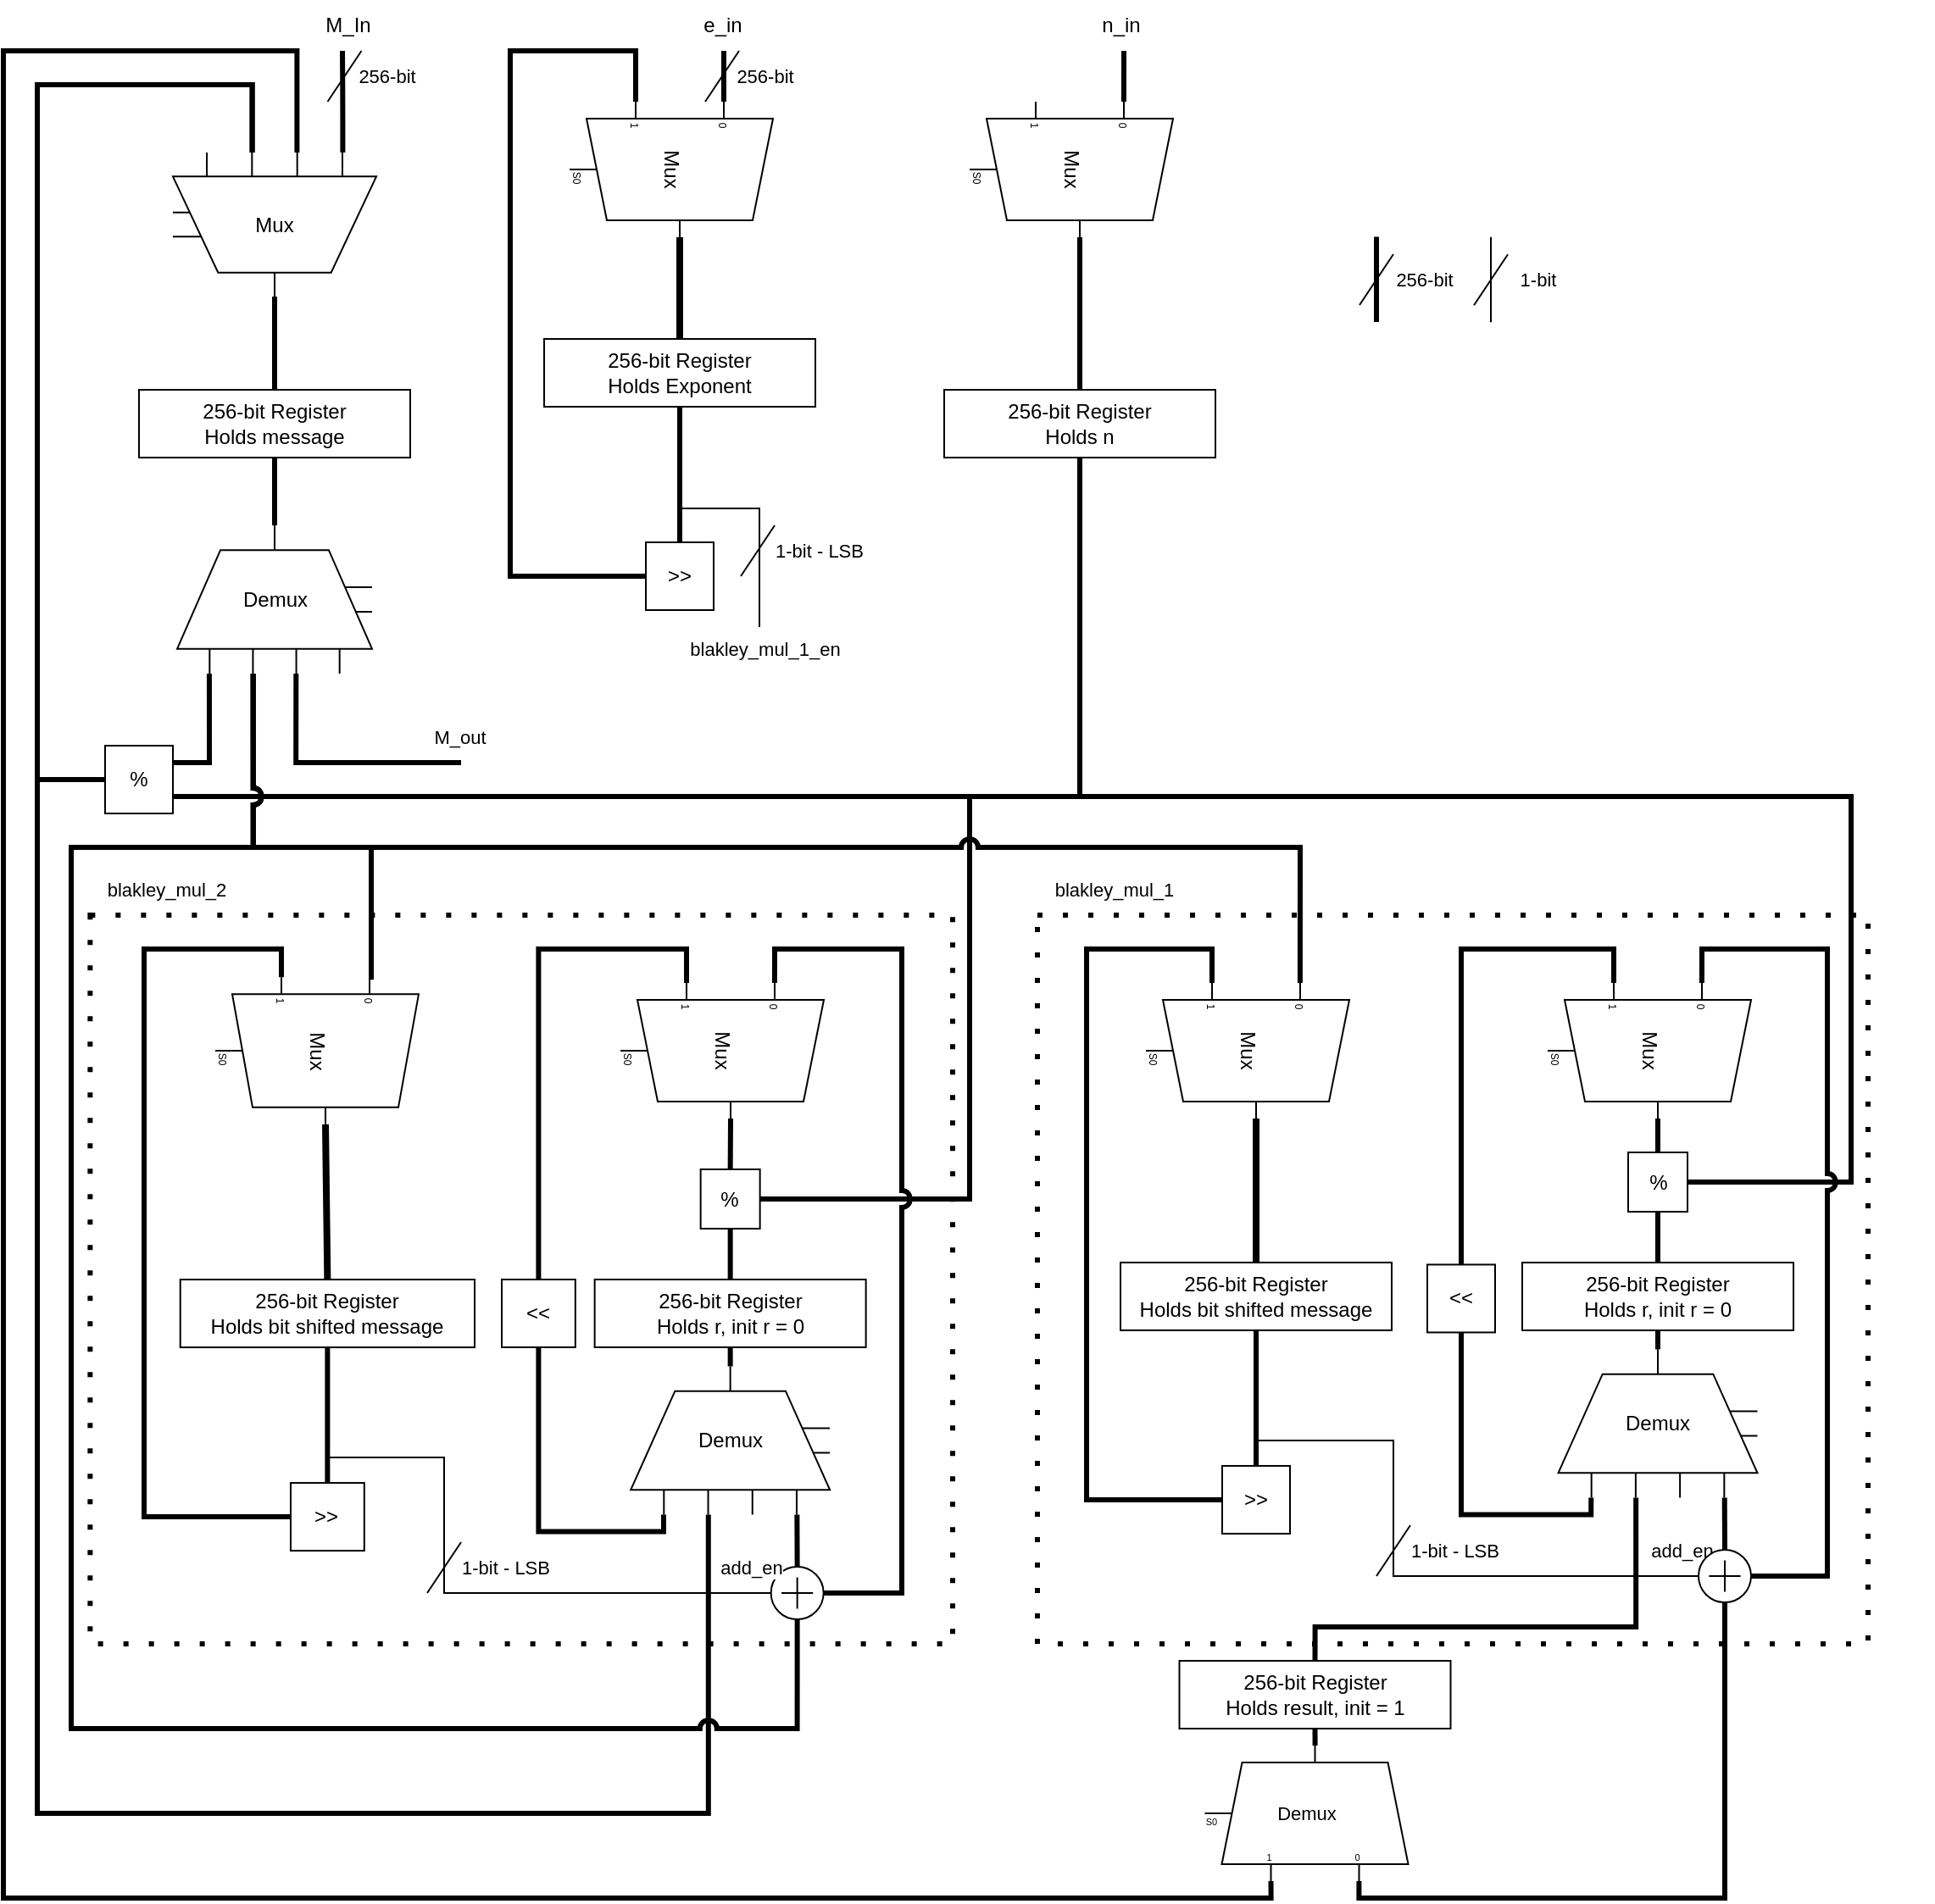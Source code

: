 <mxfile>
    <diagram id="-PTmoEmv_mqGnwa2bTHE" name="Page-1">
        <mxGraphModel dx="1233" dy="1693" grid="1" gridSize="10" guides="1" tooltips="1" connect="1" arrows="1" fold="1" page="1" pageScale="1" pageWidth="827" pageHeight="1169" background="none" math="0" shadow="0">
            <root>
                <mxCell id="0"/>
                <mxCell id="1" parent="0"/>
                <mxCell id="218" value="" style="group" parent="1" vertex="1" connectable="0">
                    <mxGeometry x="680" y="480" width="550" height="460" as="geometry"/>
                </mxCell>
                <mxCell id="211" value="" style="rounded=0;whiteSpace=wrap;html=1;fontFamily=Helvetica;fontSize=11;fontColor=default;labelBackgroundColor=default;fillColor=none;strokeWidth=3;dashed=1;dashPattern=1 4;" parent="218" vertex="1">
                    <mxGeometry x="50" y="30" width="490" height="430" as="geometry"/>
                </mxCell>
                <mxCell id="212" value="blakley_mul_1" style="text;html=1;align=center;verticalAlign=middle;resizable=0;points=[];autosize=1;strokeColor=none;fillColor=none;fontFamily=Helvetica;fontSize=11;fontColor=default;labelBackgroundColor=default;" parent="218" vertex="1">
                    <mxGeometry x="50" width="90" height="30" as="geometry"/>
                </mxCell>
                <mxCell id="220" style="edgeStyle=orthogonalEdgeStyle;shape=connector;rounded=0;html=1;exitX=0.5;exitY=1;exitDx=0;exitDy=0;entryX=0.5;entryY=0;entryDx=0;entryDy=0;strokeColor=default;align=center;verticalAlign=middle;fontFamily=Helvetica;fontSize=11;fontColor=default;labelBackgroundColor=default;endArrow=none;endFill=0;strokeWidth=3;curved=0;jumpStyle=arc;" edge="1" parent="218" source="222" target="225">
                    <mxGeometry relative="1" as="geometry"/>
                </mxCell>
                <mxCell id="222" value="256-bit Register&lt;div&gt;Holds bit shifted message&lt;/div&gt;" style="rounded=0;whiteSpace=wrap;html=1;" vertex="1" parent="218">
                    <mxGeometry x="99" y="234.98" width="160" height="40" as="geometry"/>
                </mxCell>
                <mxCell id="223" style="edgeStyle=none;html=1;exitX=1;exitY=0.5;exitDx=0;exitDy=-5;exitPerimeter=0;entryX=0.5;entryY=0;entryDx=0;entryDy=0;flowAnimation=0;endArrow=none;endFill=0;strokeWidth=4;" edge="1" parent="218" source="224" target="222">
                    <mxGeometry relative="1" as="geometry"/>
                </mxCell>
                <mxCell id="224" value="Mux" style="shadow=0;dashed=0;align=center;html=1;strokeWidth=1;shape=mxgraph.electrical.abstract.mux2;whiteSpace=wrap;rotation=90;direction=east;" vertex="1" parent="218">
                    <mxGeometry x="134" y="50.0" width="80" height="120" as="geometry"/>
                </mxCell>
                <mxCell id="225" value="&amp;gt;&amp;gt;" style="rounded=0;whiteSpace=wrap;html=1;" vertex="1" parent="218">
                    <mxGeometry x="159" y="354.98" width="40" height="40" as="geometry"/>
                </mxCell>
                <mxCell id="226" style="edgeStyle=orthogonalEdgeStyle;html=1;exitX=0;exitY=0.5;exitDx=0;exitDy=0;entryX=0;entryY=0.65;entryDx=0;entryDy=3;entryPerimeter=0;endArrow=none;endFill=0;rounded=0;curved=0;jumpStyle=arc;strokeWidth=3;" edge="1" parent="218" source="225" target="224">
                    <mxGeometry relative="1" as="geometry">
                        <Array as="points">
                            <mxPoint x="79" y="375"/>
                            <mxPoint x="79" y="50"/>
                            <mxPoint x="153" y="50"/>
                        </Array>
                    </mxGeometry>
                </mxCell>
                <mxCell id="190" value="&amp;lt;&amp;lt;" style="rounded=0;whiteSpace=wrap;html=1;" parent="218" vertex="1">
                    <mxGeometry x="280" y="236.22" width="40" height="40" as="geometry"/>
                </mxCell>
                <mxCell id="238" value="add_en" style="text;html=1;align=center;verticalAlign=middle;resizable=0;points=[];autosize=1;strokeColor=none;fillColor=none;fontFamily=Helvetica;fontSize=11;fontColor=default;labelBackgroundColor=default;" vertex="1" parent="218">
                    <mxGeometry x="400" y="390" width="60" height="30" as="geometry"/>
                </mxCell>
                <mxCell id="277" value="" style="endArrow=none;html=1;rounded=0;strokeColor=default;align=center;verticalAlign=middle;fontFamily=Helvetica;fontSize=11;fontColor=default;labelBackgroundColor=default;jumpStyle=none;" edge="1" parent="218">
                    <mxGeometry width="50" height="50" relative="1" as="geometry">
                        <mxPoint x="250" y="420" as="sourcePoint"/>
                        <mxPoint x="270" y="390" as="targetPoint"/>
                    </mxGeometry>
                </mxCell>
                <mxCell id="278" value="1-bit - LSB" style="text;html=1;align=center;verticalAlign=middle;resizable=0;points=[];autosize=1;strokeColor=none;fillColor=none;fontFamily=Helvetica;fontSize=11;fontColor=default;labelBackgroundColor=default;" vertex="1" parent="218">
                    <mxGeometry x="256.25" y="390" width="80" height="30" as="geometry"/>
                </mxCell>
                <mxCell id="213" value="" style="rounded=0;whiteSpace=wrap;html=1;fontFamily=Helvetica;fontSize=11;fontColor=default;labelBackgroundColor=default;fillColor=none;strokeWidth=3;dashed=1;dashPattern=1 4;" parent="1" vertex="1">
                    <mxGeometry x="171.18" y="510" width="508.82" height="430" as="geometry"/>
                </mxCell>
                <mxCell id="2" value="256-bit Register&lt;div&gt;Holds message&lt;/div&gt;" style="rounded=0;whiteSpace=wrap;html=1;" parent="1" vertex="1">
                    <mxGeometry x="200" y="200" width="160" height="40" as="geometry"/>
                </mxCell>
                <mxCell id="6" style="edgeStyle=none;html=1;exitX=1;exitY=0.5;exitDx=0;exitDy=0;exitPerimeter=0;entryX=0.5;entryY=0;entryDx=0;entryDy=0;flowAnimation=0;endArrow=none;endFill=0;strokeWidth=3;" parent="1" source="83" target="2" edge="1">
                    <mxGeometry relative="1" as="geometry">
                        <mxPoint x="280" y="140" as="sourcePoint"/>
                    </mxGeometry>
                </mxCell>
                <mxCell id="7" style="edgeStyle=orthogonalEdgeStyle;html=1;exitX=0;exitY=0.165;exitDx=0;exitDy=0;exitPerimeter=0;endArrow=none;endFill=0;strokeWidth=3;" parent="1" source="83" edge="1">
                    <mxGeometry relative="1" as="geometry">
                        <mxPoint x="320" as="targetPoint"/>
                        <mxPoint x="321" y="20" as="sourcePoint"/>
                        <Array as="points"/>
                    </mxGeometry>
                </mxCell>
                <mxCell id="8" value="M_In" style="text;html=1;align=center;verticalAlign=middle;resizable=0;points=[];autosize=1;strokeColor=none;fillColor=none;" parent="1" vertex="1">
                    <mxGeometry x="298.41" y="-30" width="50" height="30" as="geometry"/>
                </mxCell>
                <mxCell id="31" style="edgeStyle=orthogonalEdgeStyle;shape=connector;rounded=0;html=1;exitX=0.5;exitY=1;exitDx=0;exitDy=0;entryX=0.5;entryY=0;entryDx=0;entryDy=0;strokeColor=default;align=center;verticalAlign=middle;fontFamily=Helvetica;fontSize=11;fontColor=default;labelBackgroundColor=default;endArrow=none;endFill=0;strokeWidth=3;curved=0;jumpStyle=arc;" parent="1" source="10" target="27" edge="1">
                    <mxGeometry relative="1" as="geometry"/>
                </mxCell>
                <mxCell id="47" style="edgeStyle=orthogonalEdgeStyle;shape=connector;rounded=0;html=1;exitX=0.5;exitY=1;exitDx=0;exitDy=0;strokeColor=default;strokeWidth=1;align=center;verticalAlign=middle;fontFamily=Helvetica;fontSize=11;fontColor=default;labelBackgroundColor=default;endArrow=none;endFill=0;curved=0;" parent="1" source="10" edge="1">
                    <mxGeometry relative="1" as="geometry">
                        <mxPoint x="566" y="340" as="targetPoint"/>
                        <Array as="points">
                            <mxPoint x="519" y="270"/>
                            <mxPoint x="566" y="270"/>
                        </Array>
                    </mxGeometry>
                </mxCell>
                <mxCell id="10" value="256-bit Register&lt;div&gt;Holds Exponent&lt;/div&gt;" style="rounded=0;whiteSpace=wrap;html=1;" parent="1" vertex="1">
                    <mxGeometry x="439" y="170" width="160" height="40" as="geometry"/>
                </mxCell>
                <mxCell id="11" style="edgeStyle=none;html=1;exitX=1;exitY=0.5;exitDx=0;exitDy=-5;exitPerimeter=0;entryX=0.5;entryY=0;entryDx=0;entryDy=0;flowAnimation=0;endArrow=none;endFill=0;strokeWidth=4;" parent="1" source="13" target="10" edge="1">
                    <mxGeometry relative="1" as="geometry"/>
                </mxCell>
                <mxCell id="279" style="edgeStyle=orthogonalEdgeStyle;shape=connector;curved=0;rounded=0;jumpStyle=arc;html=1;exitX=0;exitY=0.217;exitDx=0;exitDy=3;exitPerimeter=0;strokeColor=default;strokeWidth=3;align=center;verticalAlign=middle;fontFamily=Helvetica;fontSize=11;fontColor=default;labelBackgroundColor=default;endArrow=none;endFill=0;" edge="1" parent="1" source="13">
                    <mxGeometry relative="1" as="geometry">
                        <mxPoint x="545" as="targetPoint"/>
                    </mxGeometry>
                </mxCell>
                <mxCell id="13" value="Mux" style="shadow=0;dashed=0;align=center;html=1;strokeWidth=1;shape=mxgraph.electrical.abstract.mux2;whiteSpace=wrap;rotation=90;direction=east;" parent="1" vertex="1">
                    <mxGeometry x="474" y="10" width="80" height="120" as="geometry"/>
                </mxCell>
                <mxCell id="94" style="edgeStyle=orthogonalEdgeStyle;shape=connector;curved=0;rounded=0;jumpStyle=arc;html=1;exitX=0.5;exitY=1;exitDx=0;exitDy=0;entryX=1;entryY=0.75;entryDx=0;entryDy=0;strokeColor=default;strokeWidth=3;align=center;verticalAlign=middle;fontFamily=Helvetica;fontSize=11;fontColor=default;labelBackgroundColor=default;endArrow=none;endFill=0;" parent="1" source="19" target="78" edge="1">
                    <mxGeometry relative="1" as="geometry">
                        <Array as="points">
                            <mxPoint x="755" y="440"/>
                        </Array>
                    </mxGeometry>
                </mxCell>
                <mxCell id="284" style="edgeStyle=orthogonalEdgeStyle;shape=connector;curved=0;rounded=0;jumpStyle=arc;html=1;exitX=0.5;exitY=1;exitDx=0;exitDy=0;entryX=1;entryY=0.5;entryDx=0;entryDy=0;strokeColor=default;strokeWidth=3;align=center;verticalAlign=middle;fontFamily=Helvetica;fontSize=11;fontColor=default;labelBackgroundColor=default;endArrow=none;endFill=0;" edge="1" parent="1" source="19" target="98">
                    <mxGeometry relative="1" as="geometry">
                        <Array as="points">
                            <mxPoint x="755" y="440"/>
                            <mxPoint x="690" y="440"/>
                            <mxPoint x="690" y="678"/>
                        </Array>
                    </mxGeometry>
                </mxCell>
                <mxCell id="285" style="edgeStyle=orthogonalEdgeStyle;shape=connector;curved=0;rounded=0;jumpStyle=arc;html=1;exitX=0.5;exitY=1;exitDx=0;exitDy=0;strokeColor=default;strokeWidth=3;align=center;verticalAlign=middle;fontFamily=Helvetica;fontSize=11;fontColor=default;labelBackgroundColor=default;endArrow=none;endFill=0;entryX=1;entryY=0.5;entryDx=0;entryDy=0;" edge="1" parent="1" source="19" target="193">
                    <mxGeometry relative="1" as="geometry">
                        <mxPoint x="1150" y="450" as="targetPoint"/>
                        <Array as="points">
                            <mxPoint x="755" y="440"/>
                            <mxPoint x="1210" y="440"/>
                            <mxPoint x="1210" y="668"/>
                        </Array>
                    </mxGeometry>
                </mxCell>
                <mxCell id="19" value="256-bit Register&lt;div&gt;Holds n&lt;/div&gt;" style="rounded=0;whiteSpace=wrap;html=1;" parent="1" vertex="1">
                    <mxGeometry x="675" y="200" width="160" height="40" as="geometry"/>
                </mxCell>
                <mxCell id="20" style="edgeStyle=none;html=1;exitX=1;exitY=0.5;exitDx=0;exitDy=-5;exitPerimeter=0;entryX=0.5;entryY=0;entryDx=0;entryDy=0;flowAnimation=0;strokeWidth=3;endArrow=none;endFill=0;" parent="1" source="22" target="19" edge="1">
                    <mxGeometry relative="1" as="geometry"/>
                </mxCell>
                <mxCell id="21" style="edgeStyle=none;html=1;exitX=0;exitY=0.217;exitDx=0;exitDy=3;exitPerimeter=0;endArrow=none;endFill=0;strokeWidth=3;" edge="1" parent="1" source="22">
                    <mxGeometry relative="1" as="geometry">
                        <mxPoint x="781" as="targetPoint"/>
                    </mxGeometry>
                </mxCell>
                <mxCell id="22" value="Mux" style="shadow=0;dashed=0;align=center;html=1;strokeWidth=1;shape=mxgraph.electrical.abstract.mux2;whiteSpace=wrap;rotation=90;direction=east;" parent="1" vertex="1">
                    <mxGeometry x="710" y="10" width="80" height="120" as="geometry"/>
                </mxCell>
                <mxCell id="24" value="n_in" style="text;html=1;align=center;verticalAlign=middle;resizable=0;points=[];autosize=1;strokeColor=none;fillColor=none;" parent="1" vertex="1">
                    <mxGeometry x="753.75" y="-30" width="50" height="30" as="geometry"/>
                </mxCell>
                <mxCell id="25" value="256-bit Register&lt;div&gt;Holds result, init = 1&lt;/div&gt;" style="rounded=0;whiteSpace=wrap;html=1;" parent="1" vertex="1">
                    <mxGeometry x="813.75" y="950" width="160" height="40" as="geometry"/>
                </mxCell>
                <mxCell id="27" value="&amp;gt;&amp;gt;" style="rounded=0;whiteSpace=wrap;html=1;" parent="1" vertex="1">
                    <mxGeometry x="499" y="290" width="40" height="40" as="geometry"/>
                </mxCell>
                <mxCell id="28" style="edgeStyle=orthogonalEdgeStyle;html=1;exitX=0;exitY=0.5;exitDx=0;exitDy=0;entryX=0;entryY=0.65;entryDx=0;entryDy=3;entryPerimeter=0;endArrow=none;endFill=0;rounded=0;curved=0;jumpStyle=arc;strokeWidth=3;" parent="1" source="27" target="13" edge="1">
                    <mxGeometry relative="1" as="geometry">
                        <Array as="points">
                            <mxPoint x="419" y="310"/>
                            <mxPoint x="419"/>
                            <mxPoint x="493"/>
                        </Array>
                    </mxGeometry>
                </mxCell>
                <mxCell id="41" value="" style="endArrow=none;html=1;rounded=0;strokeColor=default;align=center;verticalAlign=middle;fontFamily=Helvetica;fontSize=11;fontColor=default;labelBackgroundColor=default;jumpStyle=none;" parent="1" edge="1">
                    <mxGeometry width="50" height="50" relative="1" as="geometry">
                        <mxPoint x="311.25" y="30" as="sourcePoint"/>
                        <mxPoint x="331.25" as="targetPoint"/>
                    </mxGeometry>
                </mxCell>
                <mxCell id="42" value="256-bit" style="text;html=1;align=center;verticalAlign=middle;resizable=0;points=[];autosize=1;strokeColor=none;fillColor=none;fontFamily=Helvetica;fontSize=11;fontColor=default;labelBackgroundColor=default;" parent="1" vertex="1">
                    <mxGeometry x="316.25" width="60" height="30" as="geometry"/>
                </mxCell>
                <mxCell id="49" value="" style="endArrow=none;html=1;rounded=0;strokeColor=default;align=center;verticalAlign=middle;fontFamily=Helvetica;fontSize=11;fontColor=default;labelBackgroundColor=default;jumpStyle=none;" parent="1" edge="1">
                    <mxGeometry width="50" height="50" relative="1" as="geometry">
                        <mxPoint x="555" y="310" as="sourcePoint"/>
                        <mxPoint x="575" y="280" as="targetPoint"/>
                    </mxGeometry>
                </mxCell>
                <mxCell id="50" value="1-bit - LSB" style="text;html=1;align=center;verticalAlign=middle;resizable=0;points=[];autosize=1;strokeColor=none;fillColor=none;fontFamily=Helvetica;fontSize=11;fontColor=default;labelBackgroundColor=default;" parent="1" vertex="1">
                    <mxGeometry x="561.25" y="280" width="80" height="30" as="geometry"/>
                </mxCell>
                <mxCell id="57" style="edgeStyle=orthogonalEdgeStyle;shape=connector;curved=0;rounded=0;html=1;strokeColor=default;strokeWidth=3;align=center;verticalAlign=middle;fontFamily=Helvetica;fontSize=11;fontColor=default;labelBackgroundColor=default;endArrow=none;endFill=0;exitX=1;exitY=0.217;exitDx=0;exitDy=3;exitPerimeter=0;entryX=0.5;entryY=1;entryDx=0;entryDy=0;entryPerimeter=0;" parent="1" source="155" target="198" edge="1">
                    <mxGeometry relative="1" as="geometry">
                        <mxPoint x="680" y="850" as="sourcePoint"/>
                        <Array as="points">
                            <mxPoint x="920" y="1090"/>
                            <mxPoint x="1136" y="1090"/>
                        </Array>
                        <mxPoint x="830" y="520" as="targetPoint"/>
                    </mxGeometry>
                </mxCell>
                <mxCell id="58" style="edgeStyle=orthogonalEdgeStyle;shape=connector;curved=0;rounded=0;html=1;strokeColor=default;strokeWidth=3;align=center;verticalAlign=middle;fontFamily=Helvetica;fontSize=11;fontColor=default;labelBackgroundColor=default;endArrow=none;endFill=0;entryX=0;entryY=0.39;entryDx=0;entryDy=0;entryPerimeter=0;exitX=1;exitY=0.65;exitDx=0;exitDy=3;exitPerimeter=0;" parent="1" source="155" target="83" edge="1">
                    <mxGeometry relative="1" as="geometry">
                        <mxPoint x="100" as="targetPoint"/>
                        <Array as="points">
                            <mxPoint x="868" y="1090"/>
                            <mxPoint x="120" y="1090"/>
                            <mxPoint x="120"/>
                            <mxPoint x="293"/>
                        </Array>
                        <mxPoint x="560" y="880" as="sourcePoint"/>
                    </mxGeometry>
                </mxCell>
                <mxCell id="56" style="edgeStyle=orthogonalEdgeStyle;shape=connector;curved=0;rounded=0;html=1;exitX=0.5;exitY=1;exitDx=0;exitDy=0;strokeColor=default;strokeWidth=3;align=center;verticalAlign=middle;fontFamily=Helvetica;fontSize=11;fontColor=default;labelBackgroundColor=default;endArrow=none;endFill=0;entryX=0;entryY=0.458;entryDx=0;entryDy=0;entryPerimeter=0;" parent="1" source="25" target="155" edge="1">
                    <mxGeometry relative="1" as="geometry">
                        <mxPoint x="877.75" y="780" as="targetPoint"/>
                    </mxGeometry>
                </mxCell>
                <mxCell id="73" value="256-bit Register&lt;div&gt;Holds r, init r = 0&lt;/div&gt;" style="rounded=0;whiteSpace=wrap;html=1;" parent="1" vertex="1">
                    <mxGeometry x="468.82" y="725" width="160" height="40" as="geometry"/>
                </mxCell>
                <mxCell id="78" value="&lt;font style=&quot;font-size: 12px;&quot;&gt;%&lt;/font&gt;" style="rounded=0;whiteSpace=wrap;html=1;fontFamily=Helvetica;fontSize=11;fontColor=default;labelBackgroundColor=default;fillStyle=auto;" parent="1" vertex="1">
                    <mxGeometry x="180" y="410" width="40" height="40" as="geometry"/>
                </mxCell>
                <mxCell id="97" style="edgeStyle=orthogonalEdgeStyle;shape=connector;curved=0;rounded=0;jumpStyle=arc;html=1;exitX=0;exitY=0.5;exitDx=0;exitDy=0;entryX=0;entryY=0.61;entryDx=0;entryDy=0;entryPerimeter=0;strokeColor=default;strokeWidth=3;align=center;verticalAlign=middle;fontFamily=Helvetica;fontSize=11;fontColor=default;labelBackgroundColor=default;endArrow=none;endFill=0;" parent="1" source="78" edge="1">
                    <mxGeometry relative="1" as="geometry">
                        <Array as="points">
                            <mxPoint x="250" y="380"/>
                            <mxPoint x="250" y="250"/>
                            <mxPoint x="160" y="250"/>
                            <mxPoint x="160" y="10"/>
                            <mxPoint x="267" y="10"/>
                        </Array>
                    </mxGeometry>
                </mxCell>
                <mxCell id="104" style="edgeStyle=none;html=1;exitX=0.5;exitY=1;exitDx=0;exitDy=0;entryX=0.5;entryY=0;entryDx=0;entryDy=0;strokeWidth=3;endArrow=none;endFill=0;" parent="1" source="98" target="73" edge="1">
                    <mxGeometry relative="1" as="geometry"/>
                </mxCell>
                <mxCell id="98" value="%" style="whiteSpace=wrap;html=1;aspect=fixed;" parent="1" vertex="1">
                    <mxGeometry x="531.32" y="660" width="35" height="35" as="geometry"/>
                </mxCell>
                <mxCell id="103" style="edgeStyle=none;html=1;exitX=1;exitY=0.5;exitDx=0;exitDy=-5;exitPerimeter=0;entryX=0.5;entryY=0;entryDx=0;entryDy=0;strokeWidth=3;endArrow=none;endFill=0;" parent="1" source="102" target="98" edge="1">
                    <mxGeometry relative="1" as="geometry"/>
                </mxCell>
                <mxCell id="102" value="Mux" style="shadow=0;dashed=0;align=center;html=1;strokeWidth=1;shape=mxgraph.electrical.abstract.mux2;whiteSpace=wrap;rotation=90;direction=east;" parent="1" vertex="1">
                    <mxGeometry x="504" y="530" width="80" height="120" as="geometry"/>
                </mxCell>
                <mxCell id="83" value="Mux" style="shape=stencil(rVbbjoIwEP2avhraAdRHw+6+7UdUrGsjtATqZf9+K4XEojZl3ISXORPOOcwtECi6A28EYQnvGlEaAh+EsTNvJd9WFmY2c3DgOnGh4rVwyPfpauOUwIa6VGdafRQXuTPDO1IdRCuNy14clvc88EmSjQVvDxSlVsqqS606L3OXt9xcKuMZkGoQbqxKLYxoHT44vXrR7xAtaJ45hLCveWoMoQZrpBggxHKKFEsRYivA1VGfTIQanajhtCxsZ7KKGpNFSjNPFFfMQTJqVhbZKkoSCou8WhIotrw8/rT6pHZPjTb8to8PiTFd67O4q/ukzaEajAyVVHcMmc/wDxRLBMXkO9ZRFGWlOxFoucUfitmjLzoAxV63ItCavawqdzUDqrP6x/yBWrHw5jwv3oQkrni+j0kLU4SLHEPhu5jMEcIExVCETGTvm4ijCJkIn+4oE3EUIRP0fRNxFL4J8Id7ucRsCMzZkOeHY8y93P/+tYcD0qPur60H/gA=);whiteSpace=wrap;html=1;direction=south;" parent="1" vertex="1">
                    <mxGeometry x="220" y="60" width="120" height="85" as="geometry"/>
                </mxCell>
                <mxCell id="112" style="edgeStyle=orthogonalEdgeStyle;shape=connector;curved=0;rounded=0;jumpStyle=arc;html=1;exitX=0;exitY=0.165;exitDx=0;exitDy=0;exitPerimeter=0;strokeColor=default;strokeWidth=3;align=center;verticalAlign=middle;fontFamily=Helvetica;fontSize=11;fontColor=default;labelBackgroundColor=default;endArrow=none;endFill=0;entryX=1;entryY=0.25;entryDx=0;entryDy=0;" parent="1" source="158" target="78" edge="1">
                    <mxGeometry relative="1" as="geometry">
                        <mxPoint x="254.0" y="360" as="sourcePoint"/>
                        <mxPoint x="300" y="430" as="targetPoint"/>
                    </mxGeometry>
                </mxCell>
                <mxCell id="111" style="edgeStyle=orthogonalEdgeStyle;shape=connector;curved=0;rounded=0;jumpStyle=arc;html=1;exitX=0.5;exitY=1;exitDx=0;exitDy=0;entryX=0;entryY=0.458;entryDx=0;entryDy=0;entryPerimeter=0;strokeColor=default;strokeWidth=3;align=center;verticalAlign=middle;fontFamily=Helvetica;fontSize=11;fontColor=default;labelBackgroundColor=default;endArrow=none;endFill=0;" parent="1" source="2" edge="1">
                    <mxGeometry relative="1" as="geometry">
                        <mxPoint x="280" y="280" as="targetPoint"/>
                    </mxGeometry>
                </mxCell>
                <mxCell id="141" style="edgeStyle=orthogonalEdgeStyle;shape=connector;curved=0;rounded=0;jumpStyle=arc;html=1;strokeColor=default;strokeWidth=3;align=center;verticalAlign=middle;fontFamily=Helvetica;fontSize=11;fontColor=default;labelBackgroundColor=default;endArrow=none;endFill=0;entryX=0;entryY=0.61;entryDx=0;entryDy=0;entryPerimeter=0;exitX=0;exitY=0.39;exitDx=0;exitDy=0;exitPerimeter=0;" parent="1" source="157" target="83" edge="1">
                    <mxGeometry relative="1" as="geometry">
                        <mxPoint x="260" y="20" as="targetPoint"/>
                        <Array as="points">
                            <mxPoint x="536" y="1040"/>
                            <mxPoint x="140" y="1040"/>
                            <mxPoint x="140" y="20"/>
                            <mxPoint x="267" y="20"/>
                        </Array>
                        <mxPoint x="160" y="810" as="sourcePoint"/>
                    </mxGeometry>
                </mxCell>
                <mxCell id="99" style="edgeStyle=orthogonalEdgeStyle;shape=connector;curved=0;rounded=0;jumpStyle=arc;html=1;exitX=0;exitY=0.5;exitDx=0;exitDy=0;entryX=0;entryY=0.61;entryDx=0;entryDy=0;entryPerimeter=0;strokeColor=default;strokeWidth=3;align=center;verticalAlign=middle;fontFamily=Helvetica;fontSize=11;fontColor=default;labelBackgroundColor=default;endArrow=none;endFill=0;" parent="1" source="78" target="83" edge="1">
                    <mxGeometry relative="1" as="geometry">
                        <Array as="points">
                            <mxPoint x="140" y="430"/>
                            <mxPoint x="140" y="20"/>
                            <mxPoint x="267" y="20"/>
                        </Array>
                    </mxGeometry>
                </mxCell>
                <mxCell id="144" style="edgeStyle=none;html=1;exitX=0.5;exitY=1;exitDx=0;exitDy=0;endArrow=none;endFill=0;strokeWidth=3;entryX=1;entryY=0.5;entryDx=0;entryDy=0;entryPerimeter=0;" parent="1" source="73" target="157" edge="1">
                    <mxGeometry relative="1" as="geometry">
                        <mxPoint x="558.82" y="770" as="targetPoint"/>
                    </mxGeometry>
                </mxCell>
                <mxCell id="165" style="edgeStyle=orthogonalEdgeStyle;shape=connector;curved=0;rounded=0;jumpStyle=arc;html=1;exitX=0.5;exitY=1;exitDx=0;exitDy=0;exitPerimeter=0;strokeColor=default;strokeWidth=3;align=center;verticalAlign=middle;fontFamily=Helvetica;fontSize=11;fontColor=default;labelBackgroundColor=default;endArrow=none;endFill=0;" parent="1" edge="1">
                    <mxGeometry relative="1" as="geometry">
                        <mxPoint x="708.82" y="540" as="targetPoint"/>
                        <mxPoint x="708.82" y="540" as="sourcePoint"/>
                    </mxGeometry>
                </mxCell>
                <mxCell id="148" value="" style="verticalLabelPosition=bottom;shadow=0;dashed=0;align=center;html=1;verticalAlign=top;shape=mxgraph.electrical.abstract.summation_point;" parent="1" vertex="1">
                    <mxGeometry x="572.82" y="894.5" width="31" height="31" as="geometry"/>
                </mxCell>
                <mxCell id="152" style="edgeStyle=orthogonalEdgeStyle;html=1;exitX=1;exitY=0.5;exitDx=0;exitDy=0;exitPerimeter=0;entryX=0;entryY=0.217;entryDx=0;entryDy=3;entryPerimeter=0;endArrow=none;endFill=0;strokeWidth=3;rounded=0;jumpStyle=arc;" parent="1" source="148" target="102" edge="1">
                    <mxGeometry relative="1" as="geometry">
                        <Array as="points">
                            <mxPoint x="650" y="910"/>
                            <mxPoint x="650" y="530"/>
                            <mxPoint x="575" y="530"/>
                        </Array>
                    </mxGeometry>
                </mxCell>
                <mxCell id="155" value="Demux" style="shadow=0;dashed=0;align=center;html=1;strokeWidth=1;shape=mxgraph.electrical.abstract.mux2;operation=demux;whiteSpace=wrap;fontFamily=Helvetica;fontSize=11;fontColor=default;labelBackgroundColor=default;direction=south;" parent="1" vertex="1">
                    <mxGeometry x="828.75" y="1000" width="120" height="80" as="geometry"/>
                </mxCell>
                <mxCell id="269" style="edgeStyle=orthogonalEdgeStyle;shape=connector;curved=0;rounded=0;jumpStyle=arc;html=1;exitX=0;exitY=0.165;exitDx=0;exitDy=0;exitPerimeter=0;entryX=0.5;entryY=1;entryDx=0;entryDy=0;strokeColor=default;strokeWidth=3;align=center;verticalAlign=middle;fontFamily=Helvetica;fontSize=11;fontColor=default;labelBackgroundColor=default;endArrow=none;endFill=0;" edge="1" parent="1" source="157" target="82">
                    <mxGeometry relative="1" as="geometry"/>
                </mxCell>
                <mxCell id="157" value="Demux" style="shape=stencil(rVbbjoIwEP2avhraAdRHw+6+7UdUrGsjtATqZf9+K4XEojZl3ISXORPOOcwtECi6A28EYQnvGlEaAh+EsTNvJd9WFmY2c3DgOnGh4rVwyPfpauOUwIa6VGdafRQXuTPDO1IdRCuNy14clvc88EmSjQVvDxSlVsqqS606L3OXt9xcKuMZkGoQbqxKLYxoHT44vXrR7xAtaJ45hLCveWoMoQZrpBggxHKKFEsRYivA1VGfTIQanajhtCxsZ7KKGpNFSjNPFFfMQTJqVhbZKkoSCou8WhIotrw8/rT6pHZPjTb8to8PiTFd67O4q/ukzaEajAyVVHcMmc/wDxRLBMXkO9ZRFGWlOxFoucUfitmjLzoAxV63ItCavawqdzUDqrP6x/yBWrHw5jwv3oQkrni+j0kLU4SLHEPhu5jMEcIExVCETGTvm4ijCJkIn+4oE3EUIRP0fRNxFL4J8Id7ucRsCMzZkOeHY8y93P/+tYcD0qPur60H/gA=);whiteSpace=wrap;html=1;direction=north;" parent="1" vertex="1">
                    <mxGeometry x="490.07" y="776.25" width="117.5" height="87.5" as="geometry"/>
                </mxCell>
                <mxCell id="161" style="edgeStyle=orthogonalEdgeStyle;shape=connector;curved=0;rounded=0;jumpStyle=arc;html=1;exitX=0;exitY=0.61;exitDx=0;exitDy=0;exitPerimeter=0;strokeColor=default;strokeWidth=3;align=center;verticalAlign=middle;fontFamily=Helvetica;fontSize=11;fontColor=default;labelBackgroundColor=default;endArrow=none;endFill=0;" parent="1" source="158" edge="1">
                    <mxGeometry relative="1" as="geometry">
                        <mxPoint x="390" y="420" as="targetPoint"/>
                        <Array as="points">
                            <mxPoint x="293" y="420"/>
                        </Array>
                    </mxGeometry>
                </mxCell>
                <mxCell id="158" value="Demux" style="shape=stencil(rVbbjoIwEP2avhraAdRHw+6+7UdUrGsjtATqZf9+K4XEojZl3ISXORPOOcwtECi6A28EYQnvGlEaAh+EsTNvJd9WFmY2c3DgOnGh4rVwyPfpauOUwIa6VGdafRQXuTPDO1IdRCuNy14clvc88EmSjQVvDxSlVsqqS606L3OXt9xcKuMZkGoQbqxKLYxoHT44vXrR7xAtaJ45hLCveWoMoQZrpBggxHKKFEsRYivA1VGfTIQanajhtCxsZ7KKGpNFSjNPFFfMQTJqVhbZKkoSCou8WhIotrw8/rT6pHZPjTb8to8PiTFd67O4q/ukzaEajAyVVHcMmc/wDxRLBMXkO9ZRFGWlOxFoucUfitmjLzoAxV63ItCavawqdzUDqrP6x/yBWrHw5jwv3oQkrni+j0kLU4SLHEPhu5jMEcIExVCETGTvm4ijCJkIn+4oE3EUIRP0fRNxFL4J8Id7ucRsCMzZkOeHY8y93P/+tYcD0qPur60H/gA=);whiteSpace=wrap;html=1;direction=north;" parent="1" vertex="1">
                    <mxGeometry x="222.5" y="280" width="115" height="87.5" as="geometry"/>
                </mxCell>
                <mxCell id="160" style="edgeStyle=none;html=1;exitX=0;exitY=0.835;exitDx=0;exitDy=0;exitPerimeter=0;entryX=0.5;entryY=0;entryDx=0;entryDy=0;entryPerimeter=0;rounded=0;curved=0;endArrow=none;endFill=0;strokeWidth=3;" parent="1" source="157" target="148" edge="1">
                    <mxGeometry relative="1" as="geometry"/>
                </mxCell>
                <mxCell id="198" value="" style="verticalLabelPosition=bottom;shadow=0;dashed=0;align=center;html=1;verticalAlign=top;shape=mxgraph.electrical.abstract.summation_point;" parent="1" vertex="1">
                    <mxGeometry x="1120" y="884.5" width="31" height="31" as="geometry"/>
                </mxCell>
                <mxCell id="162" value="M_out" style="text;html=1;align=center;verticalAlign=middle;resizable=0;points=[];autosize=1;strokeColor=none;fillColor=none;fontFamily=Helvetica;fontSize=11;fontColor=default;labelBackgroundColor=default;" parent="1" vertex="1">
                    <mxGeometry x="364" y="390" width="50" height="30" as="geometry"/>
                </mxCell>
                <mxCell id="189" value="256-bit Register&lt;div&gt;Holds r, init r = 0&lt;/div&gt;" style="rounded=0;whiteSpace=wrap;html=1;" parent="1" vertex="1">
                    <mxGeometry x="1016" y="715" width="160" height="40" as="geometry"/>
                </mxCell>
                <mxCell id="192" style="edgeStyle=none;html=1;exitX=0.5;exitY=1;exitDx=0;exitDy=0;entryX=0.5;entryY=0;entryDx=0;entryDy=0;strokeWidth=3;endArrow=none;endFill=0;" parent="1" source="193" target="189" edge="1">
                    <mxGeometry relative="1" as="geometry"/>
                </mxCell>
                <mxCell id="193" value="%" style="whiteSpace=wrap;html=1;aspect=fixed;" parent="1" vertex="1">
                    <mxGeometry x="1078.5" y="650" width="35" height="35" as="geometry"/>
                </mxCell>
                <mxCell id="194" style="edgeStyle=none;html=1;exitX=1;exitY=0.5;exitDx=0;exitDy=-5;exitPerimeter=0;entryX=0.5;entryY=0;entryDx=0;entryDy=0;strokeWidth=3;endArrow=none;endFill=0;" parent="1" source="195" target="193" edge="1">
                    <mxGeometry relative="1" as="geometry"/>
                </mxCell>
                <mxCell id="195" value="Mux" style="shadow=0;dashed=0;align=center;html=1;strokeWidth=1;shape=mxgraph.electrical.abstract.mux2;whiteSpace=wrap;rotation=90;direction=east;" parent="1" vertex="1">
                    <mxGeometry x="1051" y="530" width="80" height="120" as="geometry"/>
                </mxCell>
                <mxCell id="196" style="edgeStyle=none;html=1;exitX=0.5;exitY=1;exitDx=0;exitDy=0;endArrow=none;endFill=0;strokeWidth=3;entryX=1;entryY=0.5;entryDx=0;entryDy=0;entryPerimeter=0;" parent="1" source="189" target="202" edge="1">
                    <mxGeometry relative="1" as="geometry">
                        <mxPoint x="1106" y="760" as="targetPoint"/>
                    </mxGeometry>
                </mxCell>
                <mxCell id="197" style="edgeStyle=orthogonalEdgeStyle;shape=connector;curved=0;rounded=0;jumpStyle=arc;html=1;exitX=0.5;exitY=1;exitDx=0;exitDy=0;exitPerimeter=0;strokeColor=default;strokeWidth=3;align=center;verticalAlign=middle;fontFamily=Helvetica;fontSize=11;fontColor=default;labelBackgroundColor=default;endArrow=none;endFill=0;" parent="1" edge="1">
                    <mxGeometry relative="1" as="geometry">
                        <mxPoint x="1256" y="530" as="targetPoint"/>
                        <mxPoint x="1256.0" y="530" as="sourcePoint"/>
                    </mxGeometry>
                </mxCell>
                <mxCell id="199" style="edgeStyle=orthogonalEdgeStyle;html=1;exitX=1;exitY=0.5;exitDx=0;exitDy=0;exitPerimeter=0;entryX=0;entryY=0.217;entryDx=0;entryDy=3;entryPerimeter=0;endArrow=none;endFill=0;strokeWidth=3;rounded=0;jumpStyle=arc;" parent="1" source="198" target="195" edge="1">
                    <mxGeometry relative="1" as="geometry">
                        <Array as="points">
                            <mxPoint x="1196" y="900"/>
                            <mxPoint x="1196" y="530"/>
                            <mxPoint x="1122" y="530"/>
                        </Array>
                    </mxGeometry>
                </mxCell>
                <mxCell id="209" style="edgeStyle=orthogonalEdgeStyle;shape=connector;curved=0;rounded=0;jumpStyle=arc;html=1;exitX=0;exitY=0.39;exitDx=0;exitDy=0;exitPerimeter=0;entryX=0.5;entryY=0;entryDx=0;entryDy=0;strokeColor=default;strokeWidth=3;align=center;verticalAlign=middle;fontFamily=Helvetica;fontSize=11;fontColor=default;labelBackgroundColor=default;endArrow=none;endFill=0;" parent="1" source="202" target="25" edge="1">
                    <mxGeometry relative="1" as="geometry">
                        <Array as="points">
                            <mxPoint x="1083" y="930"/>
                            <mxPoint x="894" y="930"/>
                        </Array>
                    </mxGeometry>
                </mxCell>
                <mxCell id="236" style="edgeStyle=orthogonalEdgeStyle;shape=connector;curved=0;rounded=0;jumpStyle=arc;html=1;exitX=0;exitY=0.165;exitDx=0;exitDy=0;exitPerimeter=0;entryX=0.5;entryY=1;entryDx=0;entryDy=0;strokeColor=default;strokeWidth=3;align=center;verticalAlign=middle;fontFamily=Helvetica;fontSize=11;fontColor=default;labelBackgroundColor=default;endArrow=none;endFill=0;" edge="1" parent="1" source="202" target="190">
                    <mxGeometry relative="1" as="geometry"/>
                </mxCell>
                <mxCell id="202" value="Demux" style="shape=stencil(rVbbjoIwEP2avhraAdRHw+6+7UdUrGsjtATqZf9+K4XEojZl3ISXORPOOcwtECi6A28EYQnvGlEaAh+EsTNvJd9WFmY2c3DgOnGh4rVwyPfpauOUwIa6VGdafRQXuTPDO1IdRCuNy14clvc88EmSjQVvDxSlVsqqS606L3OXt9xcKuMZkGoQbqxKLYxoHT44vXrR7xAtaJ45hLCveWoMoQZrpBggxHKKFEsRYivA1VGfTIQanajhtCxsZ7KKGpNFSjNPFFfMQTJqVhbZKkoSCou8WhIotrw8/rT6pHZPjTb8to8PiTFd67O4q/ukzaEajAyVVHcMmc/wDxRLBMXkO9ZRFGWlOxFoucUfitmjLzoAxV63ItCavawqdzUDqrP6x/yBWrHw5jwv3oQkrni+j0kLU4SLHEPhu5jMEcIExVCETGTvm4ijCJkIn+4oE3EUIRP0fRNxFL4J8Id7ucRsCMzZkOeHY8y93P/+tYcD0qPur60H/gA=);whiteSpace=wrap;html=1;direction=north;" parent="1" vertex="1">
                    <mxGeometry x="1037.25" y="766.25" width="117.5" height="87.5" as="geometry"/>
                </mxCell>
                <mxCell id="203" style="edgeStyle=none;html=1;exitX=0;exitY=0.835;exitDx=0;exitDy=0;exitPerimeter=0;entryX=0.5;entryY=0;entryDx=0;entryDy=0;entryPerimeter=0;rounded=0;curved=0;endArrow=none;endFill=0;strokeWidth=3;" parent="1" source="202" target="198" edge="1">
                    <mxGeometry relative="1" as="geometry"/>
                </mxCell>
                <mxCell id="207" style="edgeStyle=orthogonalEdgeStyle;html=1;exitX=0.5;exitY=1;exitDx=0;exitDy=0;exitPerimeter=0;endArrow=none;endFill=0;strokeWidth=3;rounded=0;curved=0;jumpStyle=arc;entryX=0;entryY=0.39;entryDx=0;entryDy=0;entryPerimeter=0;" parent="1" source="148" target="158" edge="1">
                    <mxGeometry relative="1" as="geometry">
                        <Array as="points">
                            <mxPoint x="588" y="990"/>
                            <mxPoint x="160" y="990"/>
                            <mxPoint x="160" y="470"/>
                            <mxPoint x="267" y="470"/>
                        </Array>
                        <mxPoint x="270" y="380" as="targetPoint"/>
                    </mxGeometry>
                </mxCell>
                <mxCell id="210" value="blakley_mul_1_en" style="text;html=1;align=center;verticalAlign=middle;resizable=0;points=[];autosize=1;strokeColor=none;fillColor=none;fontFamily=Helvetica;fontSize=11;fontColor=default;labelBackgroundColor=default;" parent="1" vertex="1">
                    <mxGeometry x="514" y="337.5" width="110" height="30" as="geometry"/>
                </mxCell>
                <mxCell id="237" style="edgeStyle=orthogonalEdgeStyle;shape=connector;curved=0;rounded=0;jumpStyle=arc;html=1;exitX=0.5;exitY=0;exitDx=0;exitDy=0;entryX=0;entryY=0.65;entryDx=0;entryDy=3;entryPerimeter=0;strokeColor=default;strokeWidth=3;align=center;verticalAlign=middle;fontFamily=Helvetica;fontSize=11;fontColor=default;labelBackgroundColor=default;endArrow=none;endFill=0;" edge="1" parent="1" source="190" target="195">
                    <mxGeometry relative="1" as="geometry">
                        <Array as="points">
                            <mxPoint x="980" y="530"/>
                            <mxPoint x="1070" y="530"/>
                        </Array>
                    </mxGeometry>
                </mxCell>
                <mxCell id="221" style="edgeStyle=orthogonalEdgeStyle;shape=connector;rounded=0;html=1;exitX=0.5;exitY=1;exitDx=0;exitDy=0;strokeColor=default;strokeWidth=1;align=center;verticalAlign=middle;fontFamily=Helvetica;fontSize=11;fontColor=default;labelBackgroundColor=default;endArrow=none;endFill=0;curved=0;entryX=0;entryY=0.5;entryDx=0;entryDy=0;entryPerimeter=0;jumpStyle=none;" edge="1" parent="1" source="222" target="198">
                    <mxGeometry relative="1" as="geometry">
                        <mxPoint x="876" y="866.22" as="targetPoint"/>
                        <Array as="points">
                            <mxPoint x="859" y="820"/>
                            <mxPoint x="940" y="820"/>
                            <mxPoint x="940" y="900"/>
                        </Array>
                    </mxGeometry>
                </mxCell>
                <mxCell id="214" value="blakley_mul_2" style="text;html=1;align=center;verticalAlign=middle;resizable=0;points=[];autosize=1;strokeColor=none;fillColor=none;fontFamily=Helvetica;fontSize=11;fontColor=default;labelBackgroundColor=default;" parent="1" vertex="1">
                    <mxGeometry x="171.18" y="480" width="90" height="30" as="geometry"/>
                </mxCell>
                <mxCell id="239" style="edgeStyle=orthogonalEdgeStyle;shape=connector;rounded=0;html=1;exitX=0.5;exitY=1;exitDx=0;exitDy=0;entryX=0.5;entryY=0;entryDx=0;entryDy=0;strokeColor=default;align=center;verticalAlign=middle;fontFamily=Helvetica;fontSize=11;fontColor=default;labelBackgroundColor=default;endArrow=none;endFill=0;strokeWidth=3;curved=0;jumpStyle=arc;" edge="1" parent="1" source="241" target="244">
                    <mxGeometry relative="1" as="geometry"/>
                </mxCell>
                <mxCell id="241" value="256-bit Register&lt;div&gt;Holds bit shifted message&lt;/div&gt;" style="rounded=0;whiteSpace=wrap;html=1;" vertex="1" parent="1">
                    <mxGeometry x="224.361" y="725.03" width="173.651" height="40" as="geometry"/>
                </mxCell>
                <mxCell id="242" style="edgeStyle=none;html=1;exitX=1;exitY=0.5;exitDx=0;exitDy=-5;exitPerimeter=0;entryX=0.5;entryY=0;entryDx=0;entryDy=0;flowAnimation=0;endArrow=none;endFill=0;strokeWidth=4;" edge="1" parent="1" source="243" target="241">
                    <mxGeometry relative="1" as="geometry"/>
                </mxCell>
                <mxCell id="243" value="Mux" style="shadow=0;dashed=0;align=center;html=1;strokeWidth=1;shape=mxgraph.electrical.abstract.mux2;whiteSpace=wrap;rotation=90;direction=east;" vertex="1" parent="1">
                    <mxGeometry x="261.587" y="530" width="86.826" height="120" as="geometry"/>
                </mxCell>
                <mxCell id="244" value="&amp;gt;&amp;gt;" style="rounded=0;whiteSpace=wrap;html=1;" vertex="1" parent="1">
                    <mxGeometry x="289.48" y="845.03" width="43.413" height="40" as="geometry"/>
                </mxCell>
                <mxCell id="245" style="edgeStyle=orthogonalEdgeStyle;html=1;exitX=0;exitY=0.5;exitDx=0;exitDy=0;entryX=0;entryY=0.65;entryDx=0;entryDy=3;entryPerimeter=0;endArrow=none;endFill=0;rounded=0;curved=0;jumpStyle=arc;strokeWidth=3;" edge="1" parent="1" source="244" target="243">
                    <mxGeometry relative="1" as="geometry">
                        <Array as="points">
                            <mxPoint x="203" y="865"/>
                            <mxPoint x="203" y="530"/>
                            <mxPoint x="284" y="530"/>
                        </Array>
                    </mxGeometry>
                </mxCell>
                <mxCell id="82" value="&amp;lt;&amp;lt;" style="rounded=0;whiteSpace=wrap;html=1;" parent="1" vertex="1">
                    <mxGeometry x="413.999" y="725" width="43.413" height="40" as="geometry"/>
                </mxCell>
                <mxCell id="270" style="edgeStyle=orthogonalEdgeStyle;shape=connector;curved=0;rounded=0;jumpStyle=arc;html=1;exitX=0.5;exitY=0;exitDx=0;exitDy=0;entryX=0;entryY=0.65;entryDx=0;entryDy=3;entryPerimeter=0;strokeColor=default;strokeWidth=3;align=center;verticalAlign=middle;fontFamily=Helvetica;fontSize=11;fontColor=default;labelBackgroundColor=default;endArrow=none;endFill=0;" edge="1" parent="1" source="82" target="102">
                    <mxGeometry relative="1" as="geometry">
                        <Array as="points">
                            <mxPoint x="436" y="530"/>
                            <mxPoint x="523" y="530"/>
                        </Array>
                    </mxGeometry>
                </mxCell>
                <mxCell id="271" style="edgeStyle=orthogonalEdgeStyle;shape=connector;curved=0;rounded=0;jumpStyle=none;html=1;exitX=0.5;exitY=1;exitDx=0;exitDy=0;entryX=0;entryY=0.5;entryDx=0;entryDy=0;entryPerimeter=0;strokeColor=default;strokeWidth=1;align=center;verticalAlign=middle;fontFamily=Helvetica;fontSize=11;fontColor=default;labelBackgroundColor=default;endArrow=none;endFill=0;" edge="1" parent="1" source="241" target="148">
                    <mxGeometry relative="1" as="geometry">
                        <Array as="points">
                            <mxPoint x="311" y="830"/>
                            <mxPoint x="380" y="830"/>
                            <mxPoint x="380" y="910"/>
                        </Array>
                    </mxGeometry>
                </mxCell>
                <mxCell id="272" value="add_en" style="text;html=1;align=center;verticalAlign=middle;resizable=0;points=[];autosize=1;strokeColor=none;fillColor=none;fontFamily=Helvetica;fontSize=11;fontColor=default;labelBackgroundColor=default;" vertex="1" parent="1">
                    <mxGeometry x="531.32" y="880" width="60" height="30" as="geometry"/>
                </mxCell>
                <mxCell id="273" style="edgeStyle=orthogonalEdgeStyle;shape=connector;curved=0;rounded=0;jumpStyle=arc;html=1;exitX=0;exitY=0.39;exitDx=0;exitDy=0;exitPerimeter=0;entryX=0;entryY=0.217;entryDx=0;entryDy=3;entryPerimeter=0;strokeColor=default;strokeWidth=3;align=center;verticalAlign=middle;fontFamily=Helvetica;fontSize=11;fontColor=default;labelBackgroundColor=default;endArrow=none;endFill=0;" edge="1" parent="1" source="158" target="243">
                    <mxGeometry relative="1" as="geometry">
                        <Array as="points">
                            <mxPoint x="267" y="470"/>
                            <mxPoint x="337" y="470"/>
                        </Array>
                    </mxGeometry>
                </mxCell>
                <mxCell id="274" style="edgeStyle=orthogonalEdgeStyle;shape=connector;curved=0;rounded=0;jumpStyle=arc;html=1;exitX=0;exitY=0.39;exitDx=0;exitDy=0;exitPerimeter=0;entryX=0;entryY=0.217;entryDx=0;entryDy=3;entryPerimeter=0;strokeColor=default;strokeWidth=3;align=center;verticalAlign=middle;fontFamily=Helvetica;fontSize=11;fontColor=default;labelBackgroundColor=default;endArrow=none;endFill=0;" edge="1" parent="1" source="158" target="224">
                    <mxGeometry relative="1" as="geometry">
                        <Array as="points">
                            <mxPoint x="267" y="470"/>
                            <mxPoint x="885" y="470"/>
                        </Array>
                    </mxGeometry>
                </mxCell>
                <mxCell id="275" value="" style="endArrow=none;html=1;rounded=0;strokeColor=default;align=center;verticalAlign=middle;fontFamily=Helvetica;fontSize=11;fontColor=default;labelBackgroundColor=default;jumpStyle=none;" edge="1" parent="1">
                    <mxGeometry width="50" height="50" relative="1" as="geometry">
                        <mxPoint x="370" y="910" as="sourcePoint"/>
                        <mxPoint x="390" y="880" as="targetPoint"/>
                    </mxGeometry>
                </mxCell>
                <mxCell id="276" value="1-bit - LSB" style="text;html=1;align=center;verticalAlign=middle;resizable=0;points=[];autosize=1;strokeColor=none;fillColor=none;fontFamily=Helvetica;fontSize=11;fontColor=default;labelBackgroundColor=default;" vertex="1" parent="1">
                    <mxGeometry x="376.25" y="880" width="80" height="30" as="geometry"/>
                </mxCell>
                <mxCell id="280" style="edgeStyle=none;html=1;exitX=0;exitY=0.217;exitDx=0;exitDy=3;exitPerimeter=0;endArrow=none;endFill=0;strokeWidth=3;" edge="1" parent="1">
                    <mxGeometry relative="1" as="geometry">
                        <mxPoint x="545" as="targetPoint"/>
                        <mxPoint x="545" y="30" as="sourcePoint"/>
                    </mxGeometry>
                </mxCell>
                <mxCell id="281" value="" style="endArrow=none;html=1;rounded=0;strokeColor=default;align=center;verticalAlign=middle;fontFamily=Helvetica;fontSize=11;fontColor=default;labelBackgroundColor=default;jumpStyle=none;" edge="1" parent="1">
                    <mxGeometry width="50" height="50" relative="1" as="geometry">
                        <mxPoint x="534" y="30" as="sourcePoint"/>
                        <mxPoint x="554" as="targetPoint"/>
                    </mxGeometry>
                </mxCell>
                <mxCell id="282" value="256-bit" style="text;html=1;align=center;verticalAlign=middle;resizable=0;points=[];autosize=1;strokeColor=none;fillColor=none;fontFamily=Helvetica;fontSize=11;fontColor=default;labelBackgroundColor=default;" vertex="1" parent="1">
                    <mxGeometry x="539" width="60" height="30" as="geometry"/>
                </mxCell>
                <mxCell id="283" value="e_in" style="text;html=1;align=center;verticalAlign=middle;resizable=0;points=[];autosize=1;strokeColor=none;fillColor=none;" vertex="1" parent="1">
                    <mxGeometry x="519" y="-30" width="50" height="30" as="geometry"/>
                </mxCell>
                <mxCell id="290" value="" style="endArrow=none;html=1;rounded=0;strokeColor=default;align=center;verticalAlign=middle;fontFamily=Helvetica;fontSize=11;fontColor=default;labelBackgroundColor=default;jumpStyle=none;" edge="1" parent="1">
                    <mxGeometry width="50" height="50" relative="1" as="geometry">
                        <mxPoint x="920" y="150" as="sourcePoint"/>
                        <mxPoint x="940" y="120" as="targetPoint"/>
                    </mxGeometry>
                </mxCell>
                <mxCell id="291" value="256-bit" style="text;html=1;align=center;verticalAlign=middle;resizable=0;points=[];autosize=1;strokeColor=none;fillColor=none;fontFamily=Helvetica;fontSize=11;fontColor=default;labelBackgroundColor=default;" vertex="1" parent="1">
                    <mxGeometry x="927.5" y="120" width="60" height="30" as="geometry"/>
                </mxCell>
                <mxCell id="294" value="" style="endArrow=none;html=1;rounded=0;strokeColor=default;strokeWidth=3;align=center;verticalAlign=middle;fontFamily=Helvetica;fontSize=11;fontColor=default;labelBackgroundColor=default;jumpStyle=none;" edge="1" parent="1">
                    <mxGeometry width="50" height="50" relative="1" as="geometry">
                        <mxPoint x="930" y="160" as="sourcePoint"/>
                        <mxPoint x="930" y="109.72" as="targetPoint"/>
                    </mxGeometry>
                </mxCell>
                <mxCell id="295" value="" style="endArrow=none;html=1;rounded=0;strokeColor=default;align=center;verticalAlign=middle;fontFamily=Helvetica;fontSize=11;fontColor=default;labelBackgroundColor=default;jumpStyle=none;" edge="1" parent="1">
                    <mxGeometry width="50" height="50" relative="1" as="geometry">
                        <mxPoint x="987.5" y="150.14" as="sourcePoint"/>
                        <mxPoint x="1007.5" y="120.14" as="targetPoint"/>
                    </mxGeometry>
                </mxCell>
                <mxCell id="296" value="1-bit" style="text;html=1;align=center;verticalAlign=middle;resizable=0;points=[];autosize=1;strokeColor=none;fillColor=none;fontFamily=Helvetica;fontSize=11;fontColor=default;labelBackgroundColor=default;" vertex="1" parent="1">
                    <mxGeometry x="1005" y="120.14" width="40" height="30" as="geometry"/>
                </mxCell>
                <mxCell id="297" value="" style="endArrow=none;html=1;rounded=0;strokeColor=default;strokeWidth=1;align=center;verticalAlign=middle;fontFamily=Helvetica;fontSize=11;fontColor=default;labelBackgroundColor=default;jumpStyle=none;" edge="1" parent="1">
                    <mxGeometry width="50" height="50" relative="1" as="geometry">
                        <mxPoint x="997.5" y="160.14" as="sourcePoint"/>
                        <mxPoint x="997.5" y="109.86" as="targetPoint"/>
                    </mxGeometry>
                </mxCell>
            </root>
        </mxGraphModel>
    </diagram>
</mxfile>